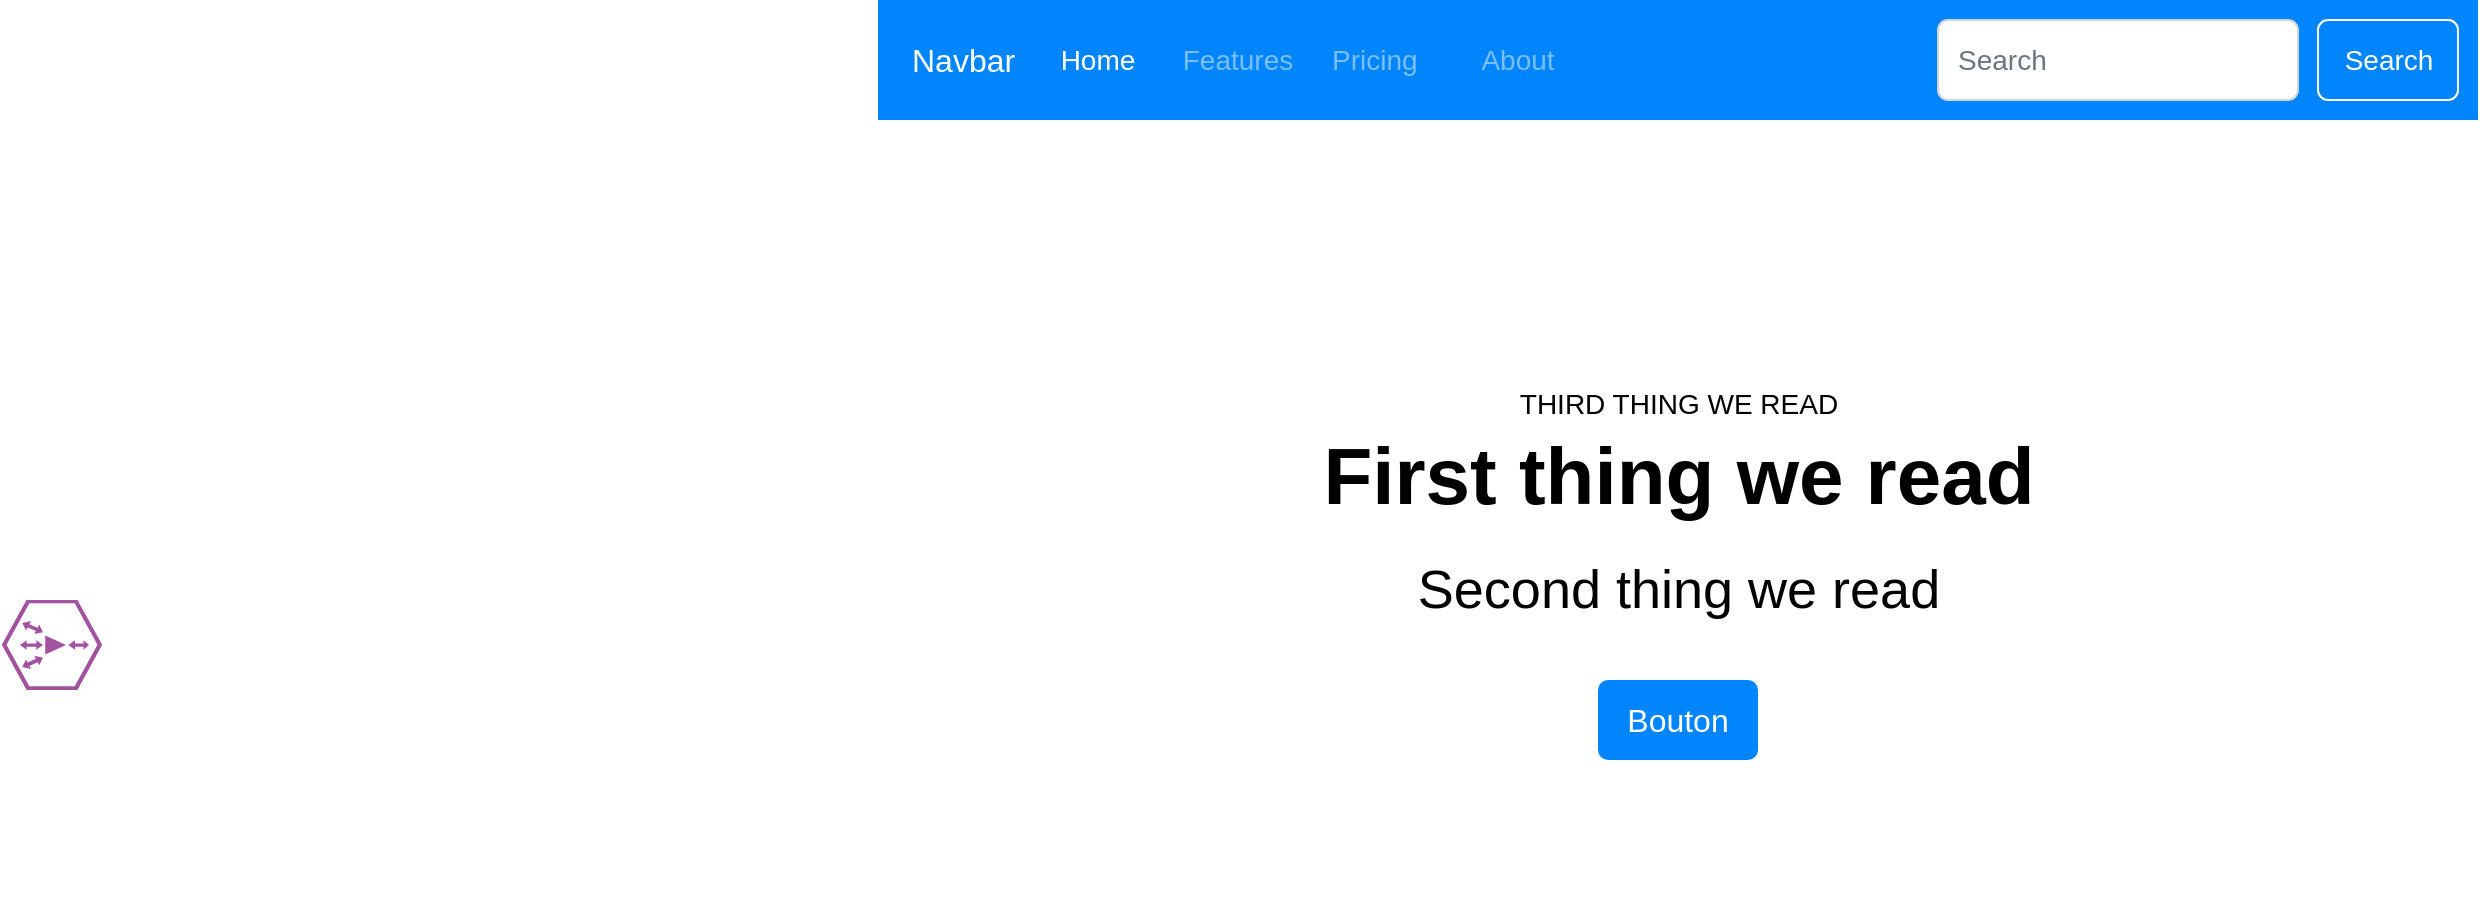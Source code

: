 <mxfile version="26.2.10">
  <diagram name="Page-1" id="sJFbLXoHJP4PsMLdg7bV">
    <mxGraphModel dx="1034" dy="1869" grid="1" gridSize="10" guides="1" tooltips="1" connect="1" arrows="1" fold="1" page="1" pageScale="1" pageWidth="827" pageHeight="1169" math="0" shadow="0">
      <root>
        <mxCell id="0" />
        <mxCell id="1" parent="0" />
        <mxCell id="J8AIYy-TsQjEeJiYVx7a-1" value="" style="verticalLabelPosition=bottom;sketch=0;html=1;fillColor=#A153A0;strokeColor=#ffffff;verticalAlign=top;align=center;points=[[0,0.5,0],[0.125,0.25,0],[0.25,0,0],[0.5,0,0],[0.75,0,0],[0.875,0.25,0],[1,0.5,0],[0.875,0.75,0],[0.75,1,0],[0.5,1,0],[0.125,0.75,0]];pointerEvents=1;shape=mxgraph.cisco_safe.compositeIcon;bgIcon=mxgraph.cisco_safe.design.blank_device;resIcon=mxgraph.cisco_safe.design.wide_area_application_engine_2;" vertex="1" parent="1">
          <mxGeometry x="389" y="230" width="50" height="45" as="geometry" />
        </mxCell>
        <mxCell id="J8AIYy-TsQjEeJiYVx7a-12" value="" style="html=1;shadow=0;dashed=0;fillColor=#0085FC;strokeColor=none;fontSize=16;fontColor=#ffffff;align=left;spacing=15;" vertex="1" parent="1">
          <mxGeometry x="827" y="-70" width="800" height="60" as="geometry" />
        </mxCell>
        <mxCell id="J8AIYy-TsQjEeJiYVx7a-13" value="" style="swimlane;shape=mxgraph.bootstrap.anchor;strokeColor=none;fillColor=none;fontColor=#0085FC;fontStyle=0;childLayout=stackLayout;horizontal=0;startSize=0;horizontalStack=1;resizeParent=1;resizeParentMax=0;resizeLast=0;collapsible=0;marginBottom=0;whiteSpace=wrap;html=1;resizeWidth=0;" vertex="1" parent="J8AIYy-TsQjEeJiYVx7a-12">
          <mxGeometry y="10" width="350" height="40" as="geometry" />
        </mxCell>
        <mxCell id="J8AIYy-TsQjEeJiYVx7a-14" value="Navbar" style="text;strokeColor=none;align=left;verticalAlign=middle;spacingLeft=15;spacingRight=10;points=[[0,0.5],[1,0.5]];portConstraint=eastwest;rotatable=0;whiteSpace=wrap;html=1;fillColor=none;fontColor=#ffffff;fontSize=16;" vertex="1" parent="J8AIYy-TsQjEeJiYVx7a-13">
          <mxGeometry width="80" height="40" as="geometry" />
        </mxCell>
        <mxCell id="J8AIYy-TsQjEeJiYVx7a-15" value="Home" style="text;strokeColor=none;align=center;verticalAlign=middle;spacingLeft=10;spacingRight=10;points=[[0,0.5],[1,0.5]];portConstraint=eastwest;rotatable=0;whiteSpace=wrap;html=1;fillColor=none;fontColor=#ffffff;fontSize=14;" vertex="1" parent="J8AIYy-TsQjEeJiYVx7a-13">
          <mxGeometry x="80" width="60" height="40" as="geometry" />
        </mxCell>
        <mxCell id="J8AIYy-TsQjEeJiYVx7a-16" value="Features" style="text;strokeColor=none;align=center;verticalAlign=middle;spacingLeft=10;spacingRight=10;points=[[0,0.5],[1,0.5]];portConstraint=eastwest;rotatable=0;whiteSpace=wrap;html=1;fillColor=none;fontColor=#79BFFD;fontSize=14;" vertex="1" parent="J8AIYy-TsQjEeJiYVx7a-13">
          <mxGeometry x="140" width="80" height="40" as="geometry" />
        </mxCell>
        <mxCell id="J8AIYy-TsQjEeJiYVx7a-17" value="Pricing" style="text;strokeColor=none;align=left;verticalAlign=middle;spacingLeft=5;spacingRight=10;points=[[0,0.5],[1,0.5]];portConstraint=eastwest;rotatable=0;whiteSpace=wrap;html=1;fillColor=none;fontColor=#79BFFD;fontSize=14;" vertex="1" parent="J8AIYy-TsQjEeJiYVx7a-13">
          <mxGeometry x="220" width="70" height="40" as="geometry" />
        </mxCell>
        <mxCell id="J8AIYy-TsQjEeJiYVx7a-18" value="About" style="text;strokeColor=none;align=center;verticalAlign=middle;spacingLeft=10;spacingRight=10;points=[[0,0.5],[1,0.5]];portConstraint=eastwest;rotatable=0;whiteSpace=wrap;html=1;fillColor=none;fontColor=#79BFFD;fontSize=14;" vertex="1" parent="J8AIYy-TsQjEeJiYVx7a-13">
          <mxGeometry x="290" width="60" height="40" as="geometry" />
        </mxCell>
        <mxCell id="J8AIYy-TsQjEeJiYVx7a-19" value="Search" style="html=1;shadow=0;dashed=0;shape=mxgraph.bootstrap.rrect;rSize=5;fontSize=14;fontColor=#ffffff;strokeColor=#ffffff;fillColor=none;" vertex="1" parent="J8AIYy-TsQjEeJiYVx7a-12">
          <mxGeometry x="1" width="70" height="40" relative="1" as="geometry">
            <mxPoint x="-80" y="10" as="offset" />
          </mxGeometry>
        </mxCell>
        <mxCell id="J8AIYy-TsQjEeJiYVx7a-20" value="Search" style="html=1;shadow=0;dashed=0;shape=mxgraph.bootstrap.rrect;rSize=5;fontSize=14;fontColor=#6C767D;strokeColor=#CED4DA;fillColor=#ffffff;align=left;spacing=10;" vertex="1" parent="J8AIYy-TsQjEeJiYVx7a-12">
          <mxGeometry x="1" width="180" height="40" relative="1" as="geometry">
            <mxPoint x="-270" y="10" as="offset" />
          </mxGeometry>
        </mxCell>
        <mxCell id="J8AIYy-TsQjEeJiYVx7a-25" value="" style="rounded=0;whiteSpace=wrap;html=1;strokeColor=none;gradientColor=none;gradientDirection=radial;" vertex="1" parent="1">
          <mxGeometry x="827" y="-10" width="800" height="390" as="geometry" />
        </mxCell>
        <mxCell id="J8AIYy-TsQjEeJiYVx7a-26" value="Bouton" style="html=1;shadow=0;dashed=0;shape=mxgraph.bootstrap.rrect;rSize=5;strokeColor=none;strokeWidth=1;fillColor=#0085FC;fontColor=#FFFFFF;whiteSpace=wrap;align=center;verticalAlign=middle;spacingLeft=0;fontStyle=0;fontSize=16;spacing=5;" vertex="1" parent="1">
          <mxGeometry x="1187" y="270" width="80" height="40" as="geometry" />
        </mxCell>
        <mxCell id="J8AIYy-TsQjEeJiYVx7a-28" value="&lt;b&gt;&lt;font style=&quot;font-size: 40px;&quot;&gt;&lt;font&gt;First thing we read&lt;/font&gt;&lt;font&gt;&lt;br&gt;&lt;/font&gt;&lt;/font&gt;&lt;/b&gt;" style="text;html=1;align=center;verticalAlign=middle;whiteSpace=wrap;rounded=0;" vertex="1" parent="1">
          <mxGeometry x="885.5" y="137" width="683" height="60" as="geometry" />
        </mxCell>
        <mxCell id="J8AIYy-TsQjEeJiYVx7a-29" value="&lt;font style=&quot;font-size: 27px;&quot;&gt;&lt;font&gt;Second thing we read&lt;/font&gt;&lt;font&gt;&lt;font&gt;&lt;br&gt;&lt;/font&gt;&lt;/font&gt;&lt;/font&gt;" style="text;html=1;align=center;verticalAlign=middle;whiteSpace=wrap;rounded=0;" vertex="1" parent="1">
          <mxGeometry x="885.5" y="210" width="683" height="29" as="geometry" />
        </mxCell>
        <mxCell id="J8AIYy-TsQjEeJiYVx7a-30" value="&lt;font style=&quot;font-size: 14px; color: light-dark(rgb(0, 0, 0), rgb(255, 255, 255));&quot;&gt;&lt;font style=&quot;background-color: light-dark(#ffffff, var(--ge-dark-color, #121212));&quot;&gt;THIRD THING WE READ&lt;/font&gt;&lt;/font&gt;&lt;font style=&quot;font-size: 14px; color: light-dark(rgb(0, 0, 0), rgb(0, 0, 204));&quot;&gt;&lt;font style=&quot;background-color: light-dark(#ffffff, var(--ge-dark-color, #121212));&quot;&gt;&lt;font&gt;&lt;br&gt;&lt;/font&gt;&lt;/font&gt;&lt;/font&gt;" style="text;html=1;align=center;verticalAlign=middle;whiteSpace=wrap;rounded=0;" vertex="1" parent="1">
          <mxGeometry x="885.5" y="122" width="683" height="20" as="geometry" />
        </mxCell>
      </root>
    </mxGraphModel>
  </diagram>
</mxfile>
